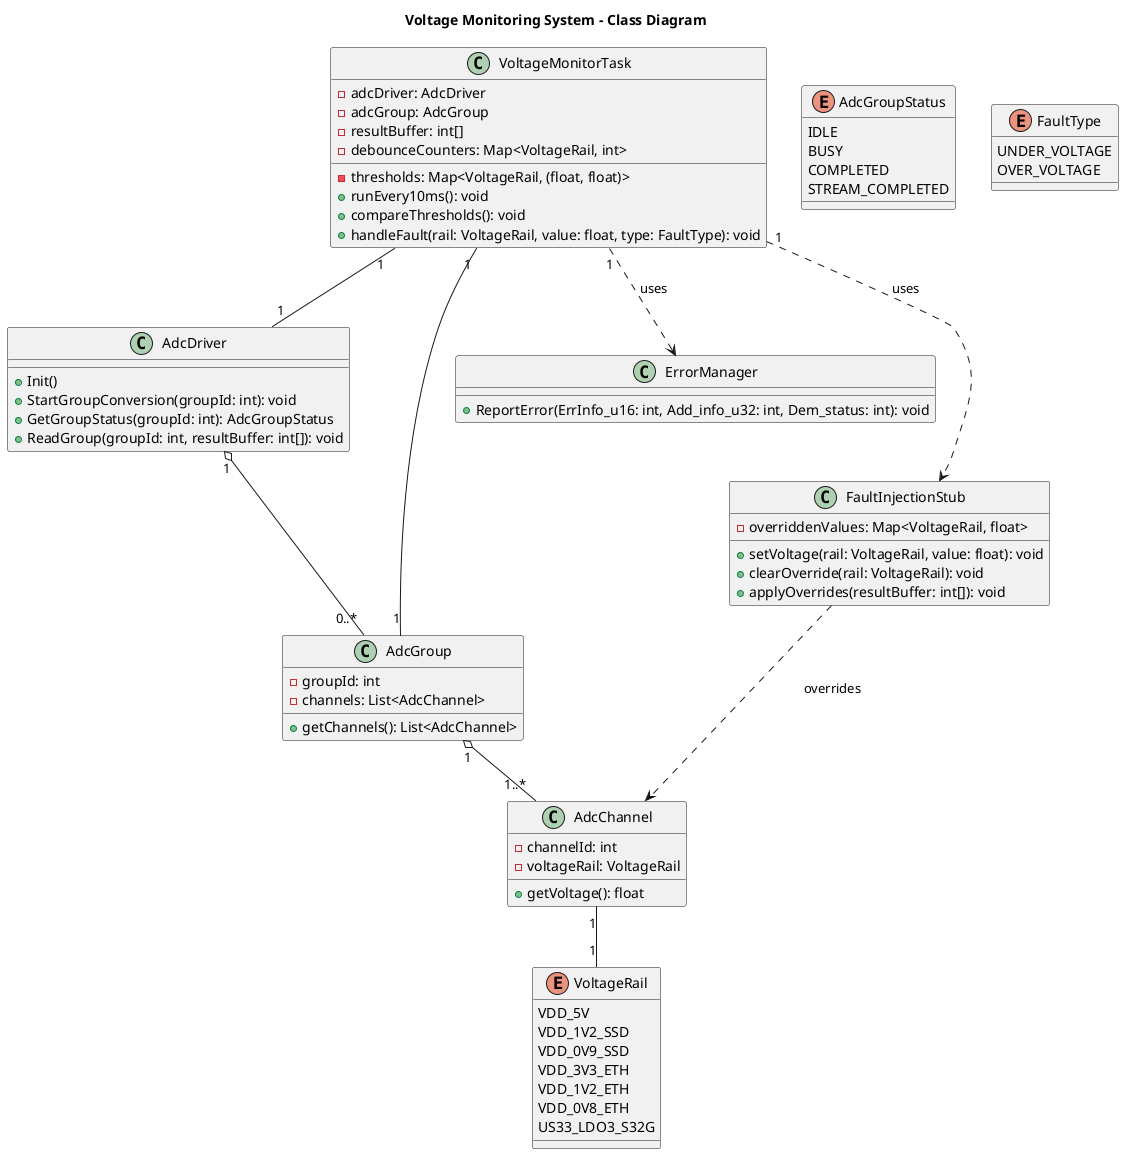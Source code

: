 @startuml
title Voltage Monitoring System - Class Diagram

' ADC Peripheral and APIs
class AdcDriver {
    +Init()
    +StartGroupConversion(groupId: int): void
    +GetGroupStatus(groupId: int): AdcGroupStatus
    +ReadGroup(groupId: int, resultBuffer: int[]): void
}

enum AdcGroupStatus {
    IDLE
    BUSY
    COMPLETED
    STREAM_COMPLETED
}

class AdcGroup {
    -groupId: int
    -channels: List<AdcChannel>
    +getChannels(): List<AdcChannel>
}

class AdcChannel {
    -channelId: int
    -voltageRail: VoltageRail
    +getVoltage(): float
}

enum VoltageRail {
    VDD_5V
    VDD_1V2_SSD
    VDD_0V9_SSD
    VDD_3V3_ETH
    VDD_1V2_ETH
    VDD_0V8_ETH
    US33_LDO3_S32G
}

' Voltage Monitoring Task
class VoltageMonitorTask {
    -adcDriver: AdcDriver
    -adcGroup: AdcGroup
    -resultBuffer: int[]
    -debounceCounters: Map<VoltageRail, int>
    -thresholds: Map<VoltageRail, (float, float)>
    +runEvery10ms(): void
    +compareThresholds(): void
    +handleFault(rail: VoltageRail, value: float, type: FaultType): void
}

enum FaultType {
    UNDER_VOLTAGE
    OVER_VOLTAGE
}

' Diagnostic Error Management
class ErrorManager {
    +ReportError(ErrInfo_u16: int, Add_info_u32: int, Dem_status: int): void
}

' Fault Injection Stub
class FaultInjectionStub {
    -overriddenValues: Map<VoltageRail, float>
    +setVoltage(rail: VoltageRail, value: float): void
    +clearOverride(rail: VoltageRail): void
    +applyOverrides(resultBuffer: int[]): void
}

' Relationships
AdcDriver "1" o-- "0..*" AdcGroup
AdcGroup "1" o-- "1..*" AdcChannel
AdcChannel "1" -- "1" VoltageRail

VoltageMonitorTask "1" -- "1" AdcDriver
VoltageMonitorTask "1" -- "1" AdcGroup
VoltageMonitorTask "1" ..> ErrorManager : uses
VoltageMonitorTask "1" ..> FaultInjectionStub : uses

FaultInjectionStub ..> AdcChannel : overrides

@enduml